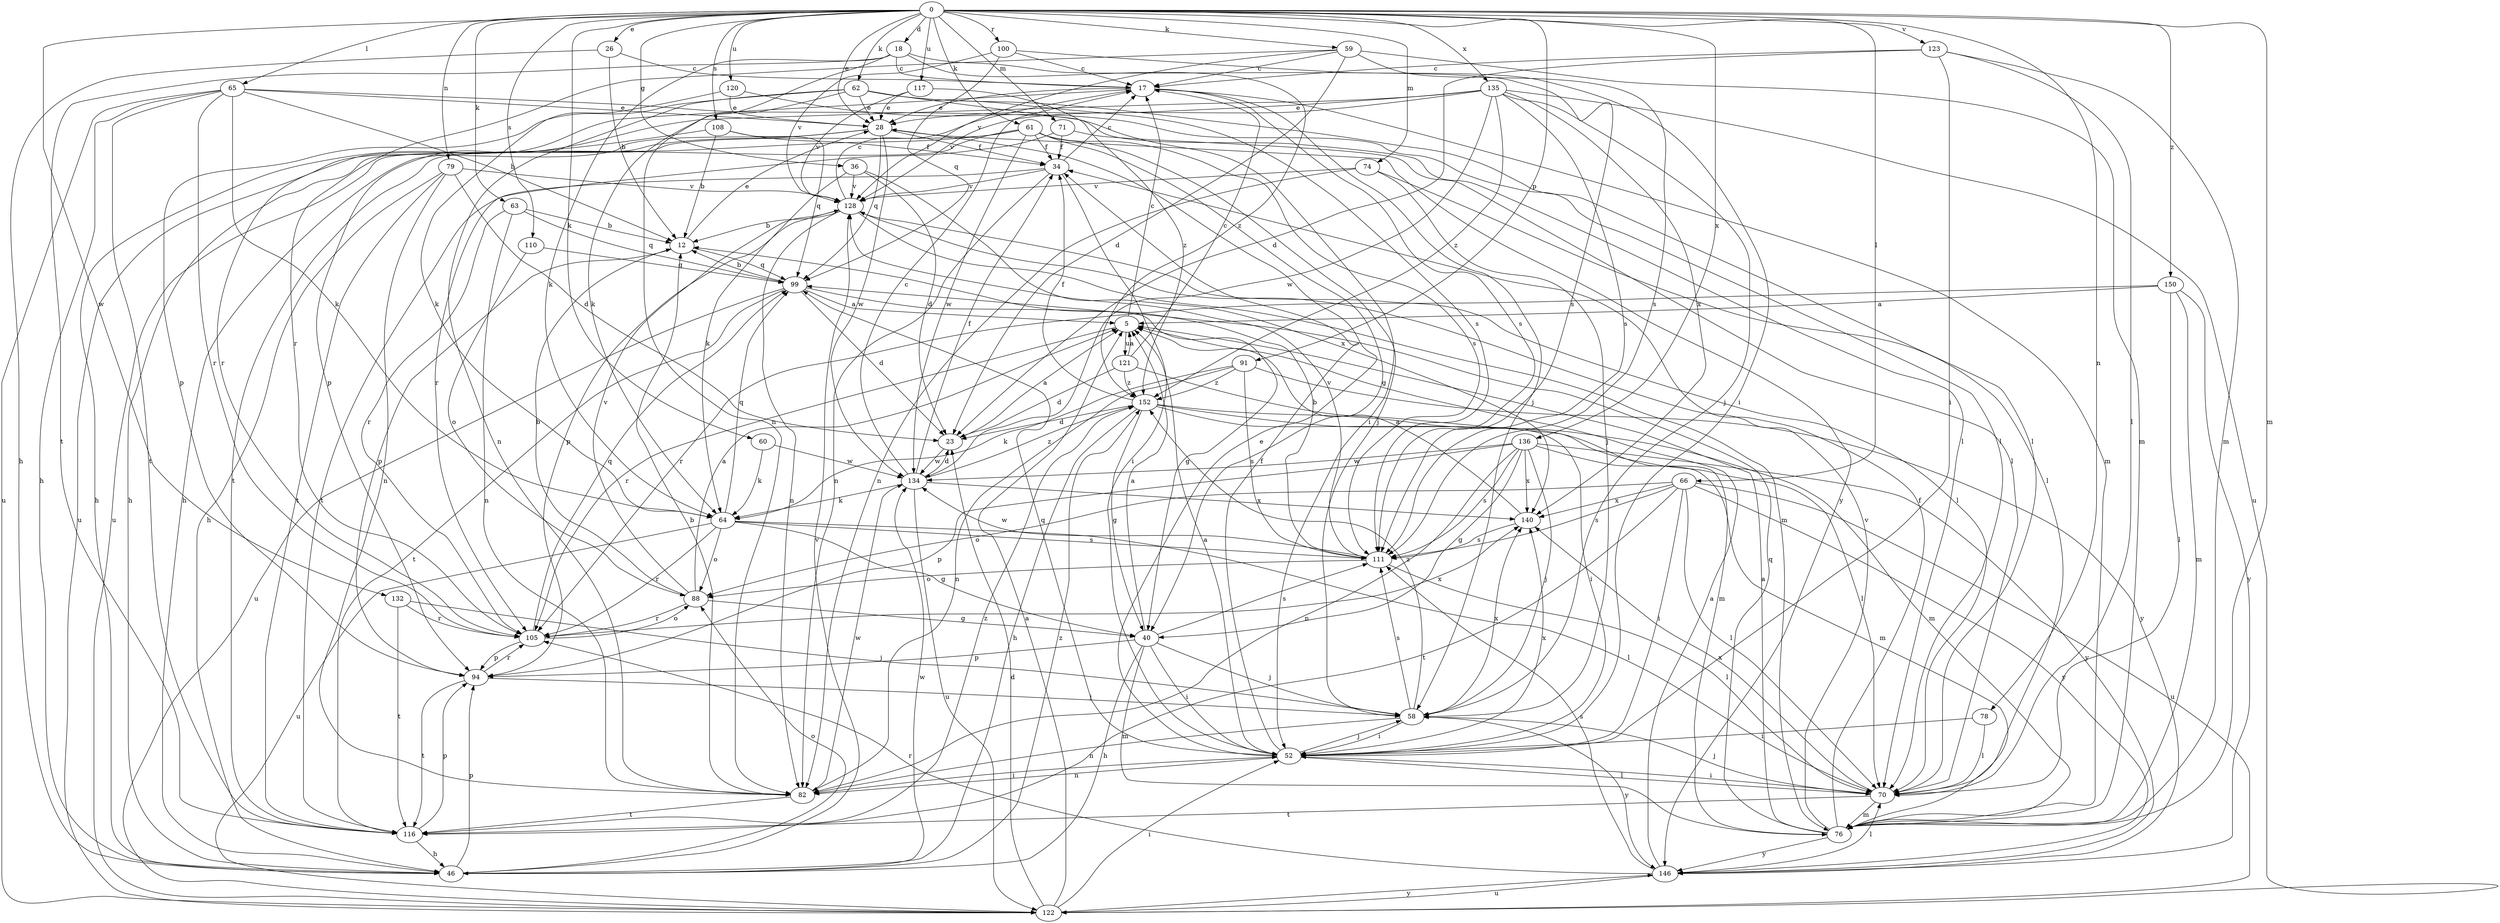 strict digraph  {
0;
5;
12;
17;
18;
23;
26;
28;
34;
36;
40;
46;
52;
58;
59;
60;
61;
62;
63;
64;
65;
66;
70;
71;
74;
76;
78;
79;
82;
88;
91;
94;
99;
100;
105;
108;
110;
111;
116;
117;
120;
121;
122;
123;
128;
132;
134;
135;
136;
140;
146;
150;
152;
0 -> 18  [label=d];
0 -> 26  [label=e];
0 -> 28  [label=e];
0 -> 36  [label=g];
0 -> 59  [label=k];
0 -> 60  [label=k];
0 -> 61  [label=k];
0 -> 62  [label=k];
0 -> 63  [label=k];
0 -> 65  [label=l];
0 -> 66  [label=l];
0 -> 71  [label=m];
0 -> 74  [label=m];
0 -> 76  [label=m];
0 -> 78  [label=n];
0 -> 79  [label=n];
0 -> 91  [label=p];
0 -> 100  [label=r];
0 -> 108  [label=s];
0 -> 110  [label=s];
0 -> 117  [label=u];
0 -> 120  [label=u];
0 -> 123  [label=v];
0 -> 132  [label=w];
0 -> 135  [label=x];
0 -> 136  [label=x];
0 -> 150  [label=z];
5 -> 17  [label=c];
5 -> 105  [label=r];
5 -> 121  [label=u];
12 -> 28  [label=e];
12 -> 94  [label=p];
12 -> 99  [label=q];
17 -> 28  [label=e];
17 -> 58  [label=j];
17 -> 76  [label=m];
17 -> 105  [label=r];
17 -> 111  [label=s];
18 -> 17  [label=c];
18 -> 64  [label=k];
18 -> 82  [label=n];
18 -> 111  [label=s];
18 -> 116  [label=t];
18 -> 152  [label=z];
23 -> 5  [label=a];
23 -> 134  [label=w];
26 -> 12  [label=b];
26 -> 17  [label=c];
26 -> 46  [label=h];
28 -> 34  [label=f];
28 -> 46  [label=h];
28 -> 99  [label=q];
28 -> 122  [label=u];
28 -> 134  [label=w];
28 -> 146  [label=y];
34 -> 17  [label=c];
34 -> 52  [label=i];
34 -> 82  [label=n];
34 -> 116  [label=t];
34 -> 128  [label=v];
36 -> 23  [label=d];
36 -> 64  [label=k];
36 -> 128  [label=v];
36 -> 140  [label=x];
40 -> 5  [label=a];
40 -> 46  [label=h];
40 -> 52  [label=i];
40 -> 58  [label=j];
40 -> 76  [label=m];
40 -> 94  [label=p];
40 -> 111  [label=s];
46 -> 88  [label=o];
46 -> 94  [label=p];
46 -> 128  [label=v];
46 -> 134  [label=w];
46 -> 152  [label=z];
52 -> 5  [label=a];
52 -> 28  [label=e];
52 -> 34  [label=f];
52 -> 58  [label=j];
52 -> 70  [label=l];
52 -> 82  [label=n];
52 -> 99  [label=q];
52 -> 140  [label=x];
58 -> 52  [label=i];
58 -> 82  [label=n];
58 -> 111  [label=s];
58 -> 140  [label=x];
58 -> 146  [label=y];
58 -> 152  [label=z];
59 -> 17  [label=c];
59 -> 23  [label=d];
59 -> 76  [label=m];
59 -> 105  [label=r];
59 -> 111  [label=s];
59 -> 128  [label=v];
60 -> 64  [label=k];
60 -> 134  [label=w];
61 -> 34  [label=f];
61 -> 40  [label=g];
61 -> 46  [label=h];
61 -> 58  [label=j];
61 -> 111  [label=s];
61 -> 116  [label=t];
61 -> 122  [label=u];
61 -> 134  [label=w];
62 -> 28  [label=e];
62 -> 52  [label=i];
62 -> 64  [label=k];
62 -> 70  [label=l];
62 -> 82  [label=n];
62 -> 94  [label=p];
62 -> 111  [label=s];
63 -> 12  [label=b];
63 -> 82  [label=n];
63 -> 99  [label=q];
63 -> 105  [label=r];
64 -> 40  [label=g];
64 -> 70  [label=l];
64 -> 88  [label=o];
64 -> 99  [label=q];
64 -> 105  [label=r];
64 -> 111  [label=s];
64 -> 122  [label=u];
65 -> 12  [label=b];
65 -> 28  [label=e];
65 -> 46  [label=h];
65 -> 64  [label=k];
65 -> 70  [label=l];
65 -> 105  [label=r];
65 -> 116  [label=t];
65 -> 122  [label=u];
66 -> 52  [label=i];
66 -> 70  [label=l];
66 -> 88  [label=o];
66 -> 111  [label=s];
66 -> 116  [label=t];
66 -> 122  [label=u];
66 -> 140  [label=x];
66 -> 146  [label=y];
70 -> 52  [label=i];
70 -> 58  [label=j];
70 -> 76  [label=m];
70 -> 116  [label=t];
70 -> 140  [label=x];
71 -> 34  [label=f];
71 -> 70  [label=l];
71 -> 105  [label=r];
74 -> 58  [label=j];
74 -> 70  [label=l];
74 -> 82  [label=n];
74 -> 128  [label=v];
76 -> 5  [label=a];
76 -> 34  [label=f];
76 -> 99  [label=q];
76 -> 128  [label=v];
76 -> 146  [label=y];
78 -> 52  [label=i];
78 -> 70  [label=l];
79 -> 23  [label=d];
79 -> 46  [label=h];
79 -> 82  [label=n];
79 -> 116  [label=t];
79 -> 128  [label=v];
82 -> 12  [label=b];
82 -> 52  [label=i];
82 -> 116  [label=t];
82 -> 134  [label=w];
88 -> 5  [label=a];
88 -> 12  [label=b];
88 -> 40  [label=g];
88 -> 105  [label=r];
88 -> 128  [label=v];
91 -> 64  [label=k];
91 -> 82  [label=n];
91 -> 111  [label=s];
91 -> 146  [label=y];
91 -> 152  [label=z];
94 -> 58  [label=j];
94 -> 105  [label=r];
94 -> 116  [label=t];
99 -> 5  [label=a];
99 -> 12  [label=b];
99 -> 23  [label=d];
99 -> 40  [label=g];
99 -> 116  [label=t];
99 -> 122  [label=u];
100 -> 17  [label=c];
100 -> 52  [label=i];
100 -> 99  [label=q];
100 -> 128  [label=v];
105 -> 88  [label=o];
105 -> 94  [label=p];
105 -> 99  [label=q];
105 -> 140  [label=x];
108 -> 12  [label=b];
108 -> 34  [label=f];
108 -> 46  [label=h];
108 -> 99  [label=q];
110 -> 88  [label=o];
110 -> 99  [label=q];
111 -> 12  [label=b];
111 -> 70  [label=l];
111 -> 88  [label=o];
111 -> 128  [label=v];
111 -> 134  [label=w];
116 -> 46  [label=h];
116 -> 94  [label=p];
116 -> 152  [label=z];
117 -> 28  [label=e];
117 -> 128  [label=v];
117 -> 152  [label=z];
120 -> 28  [label=e];
120 -> 64  [label=k];
120 -> 70  [label=l];
121 -> 5  [label=a];
121 -> 17  [label=c];
121 -> 23  [label=d];
121 -> 76  [label=m];
121 -> 152  [label=z];
122 -> 5  [label=a];
122 -> 23  [label=d];
122 -> 52  [label=i];
122 -> 146  [label=y];
123 -> 17  [label=c];
123 -> 23  [label=d];
123 -> 52  [label=i];
123 -> 70  [label=l];
123 -> 76  [label=m];
128 -> 12  [label=b];
128 -> 17  [label=c];
128 -> 70  [label=l];
128 -> 76  [label=m];
128 -> 82  [label=n];
128 -> 94  [label=p];
132 -> 58  [label=j];
132 -> 105  [label=r];
132 -> 116  [label=t];
134 -> 17  [label=c];
134 -> 23  [label=d];
134 -> 34  [label=f];
134 -> 64  [label=k];
134 -> 122  [label=u];
134 -> 140  [label=x];
134 -> 152  [label=z];
135 -> 28  [label=e];
135 -> 58  [label=j];
135 -> 94  [label=p];
135 -> 111  [label=s];
135 -> 122  [label=u];
135 -> 128  [label=v];
135 -> 134  [label=w];
135 -> 140  [label=x];
135 -> 152  [label=z];
136 -> 40  [label=g];
136 -> 58  [label=j];
136 -> 76  [label=m];
136 -> 82  [label=n];
136 -> 94  [label=p];
136 -> 111  [label=s];
136 -> 134  [label=w];
136 -> 140  [label=x];
136 -> 146  [label=y];
140 -> 5  [label=a];
140 -> 111  [label=s];
146 -> 5  [label=a];
146 -> 70  [label=l];
146 -> 105  [label=r];
146 -> 111  [label=s];
146 -> 122  [label=u];
150 -> 5  [label=a];
150 -> 70  [label=l];
150 -> 76  [label=m];
150 -> 105  [label=r];
150 -> 146  [label=y];
152 -> 23  [label=d];
152 -> 34  [label=f];
152 -> 40  [label=g];
152 -> 46  [label=h];
152 -> 52  [label=i];
152 -> 70  [label=l];
152 -> 76  [label=m];
}
